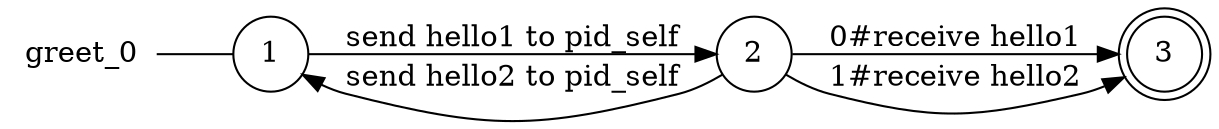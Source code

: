digraph greet_0 {
	rankdir="LR";
	n_0 [label="greet_0", shape="plaintext"];
	n_1 [id="1", shape=circle, label="1"];
	n_0 -> n_1 [arrowhead=none];
	n_2 [id="2", shape=circle, label="2"];
	n_3 [id="3", shape=doublecircle, label="3"];

	n_1 -> n_2 [id="[$e|3]", label="send hello1 to pid_self"];
	n_2 -> n_3 [id="[$e|6]", label="0#receive hello1"];
	n_2 -> n_1 [id="[$e|5]", label="send hello2 to pid_self"];
	n_2 -> n_3 [id="[$e|0]", label="1#receive hello2"];
}
